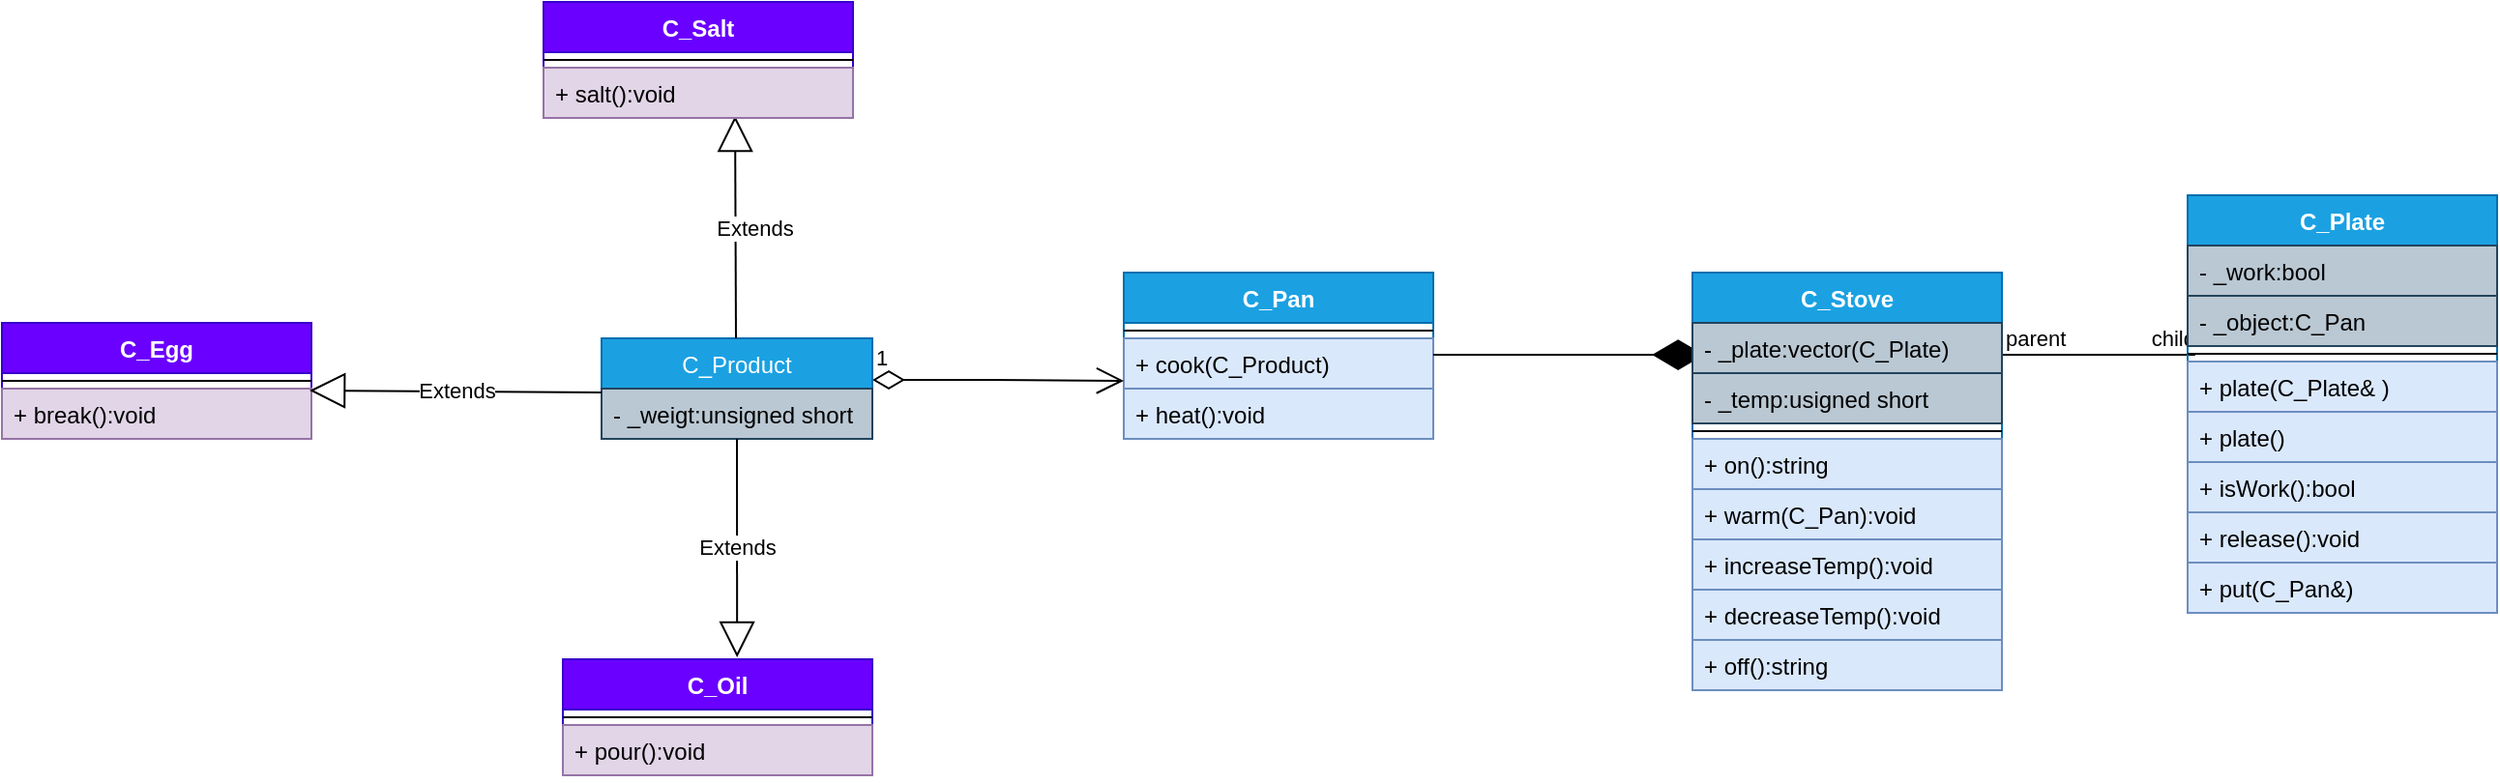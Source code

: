 <mxfile version="15.0.6" type="github">
  <diagram id="_brrXb3UpVeoT-GA5K8P" name="Page-1">
    <mxGraphModel dx="2249" dy="1963" grid="1" gridSize="10" guides="1" tooltips="1" connect="1" arrows="1" fold="1" page="1" pageScale="1" pageWidth="827" pageHeight="1169" math="0" shadow="0">
      <root>
        <mxCell id="0" />
        <mxCell id="1" parent="0" />
        <mxCell id="eyUBqQHgR1UuD9WIrV36-1" value="C_Pan" style="swimlane;fontStyle=1;align=center;verticalAlign=top;childLayout=stackLayout;horizontal=1;startSize=26;horizontalStack=0;resizeParent=1;resizeParentMax=0;resizeLast=0;collapsible=1;marginBottom=0;fillColor=#1ba1e2;strokeColor=#006EAF;fontColor=#ffffff;" vertex="1" parent="1">
          <mxGeometry x="120" y="80" width="160" height="86" as="geometry" />
        </mxCell>
        <mxCell id="eyUBqQHgR1UuD9WIrV36-3" value="" style="line;strokeWidth=1;fillColor=none;align=left;verticalAlign=middle;spacingTop=-1;spacingLeft=3;spacingRight=3;rotatable=0;labelPosition=right;points=[];portConstraint=eastwest;" vertex="1" parent="eyUBqQHgR1UuD9WIrV36-1">
          <mxGeometry y="26" width="160" height="8" as="geometry" />
        </mxCell>
        <mxCell id="eyUBqQHgR1UuD9WIrV36-4" value="+ cook(C_Product)" style="text;strokeColor=#6c8ebf;fillColor=#dae8fc;align=left;verticalAlign=top;spacingLeft=4;spacingRight=4;overflow=hidden;rotatable=0;points=[[0,0.5],[1,0.5]];portConstraint=eastwest;" vertex="1" parent="eyUBqQHgR1UuD9WIrV36-1">
          <mxGeometry y="34" width="160" height="26" as="geometry" />
        </mxCell>
        <mxCell id="eyUBqQHgR1UuD9WIrV36-10" value="+ heat():void" style="text;strokeColor=#6c8ebf;fillColor=#dae8fc;align=left;verticalAlign=top;spacingLeft=4;spacingRight=4;overflow=hidden;rotatable=0;points=[[0,0.5],[1,0.5]];portConstraint=eastwest;" vertex="1" parent="eyUBqQHgR1UuD9WIrV36-1">
          <mxGeometry y="60" width="160" height="26" as="geometry" />
        </mxCell>
        <mxCell id="eyUBqQHgR1UuD9WIrV36-27" value="" style="endArrow=none;html=1;edgeStyle=orthogonalEdgeStyle;" edge="1" parent="1">
          <mxGeometry relative="1" as="geometry">
            <mxPoint x="574" y="122.5" as="sourcePoint" />
            <mxPoint x="674" y="122.5" as="targetPoint" />
          </mxGeometry>
        </mxCell>
        <mxCell id="eyUBqQHgR1UuD9WIrV36-28" value="parent" style="edgeLabel;resizable=0;html=1;align=left;verticalAlign=bottom;" connectable="0" vertex="1" parent="eyUBqQHgR1UuD9WIrV36-27">
          <mxGeometry x="-1" relative="1" as="geometry" />
        </mxCell>
        <mxCell id="eyUBqQHgR1UuD9WIrV36-29" value="child" style="edgeLabel;resizable=0;html=1;align=right;verticalAlign=bottom;" connectable="0" vertex="1" parent="eyUBqQHgR1UuD9WIrV36-27">
          <mxGeometry x="1" relative="1" as="geometry" />
        </mxCell>
        <mxCell id="eyUBqQHgR1UuD9WIrV36-33" value="1" style="endArrow=open;html=1;endSize=12;startArrow=diamondThin;startSize=14;startFill=0;edgeStyle=orthogonalEdgeStyle;align=left;verticalAlign=bottom;" edge="1" parent="1">
          <mxGeometry x="-1" y="3" relative="1" as="geometry">
            <mxPoint x="-10" y="135.5" as="sourcePoint" />
            <mxPoint x="120" y="136" as="targetPoint" />
            <Array as="points">
              <mxPoint x="60" y="135.5" />
            </Array>
          </mxGeometry>
        </mxCell>
        <mxCell id="eyUBqQHgR1UuD9WIrV36-34" value="" style="endArrow=diamondThin;endFill=1;endSize=24;html=1;entryX=0.038;entryY=0.635;entryDx=0;entryDy=0;entryPerimeter=0;" edge="1" parent="1" target="eyUBqQHgR1UuD9WIrV36-26">
          <mxGeometry width="160" relative="1" as="geometry">
            <mxPoint x="280" y="122.5" as="sourcePoint" />
            <mxPoint x="400" y="122.5" as="targetPoint" />
          </mxGeometry>
        </mxCell>
        <mxCell id="eyUBqQHgR1UuD9WIrV36-16" value="C_Stove" style="swimlane;fontStyle=1;align=center;verticalAlign=top;childLayout=stackLayout;horizontal=1;startSize=26;horizontalStack=0;resizeParent=1;resizeParentMax=0;resizeLast=0;collapsible=1;marginBottom=0;fillColor=#1ba1e2;strokeColor=#006EAF;fontColor=#ffffff;" vertex="1" parent="1">
          <mxGeometry x="414" y="80" width="160" height="216" as="geometry" />
        </mxCell>
        <mxCell id="eyUBqQHgR1UuD9WIrV36-26" value="- _plate:vector(C_Plate)" style="text;strokeColor=#23445d;fillColor=#bac8d3;align=left;verticalAlign=top;spacingLeft=4;spacingRight=4;overflow=hidden;rotatable=0;points=[[0,0.5],[1,0.5]];portConstraint=eastwest;" vertex="1" parent="eyUBqQHgR1UuD9WIrV36-16">
          <mxGeometry y="26" width="160" height="26" as="geometry" />
        </mxCell>
        <mxCell id="eyUBqQHgR1UuD9WIrV36-37" value="- _temp:usigned short" style="text;strokeColor=#23445d;fillColor=#bac8d3;align=left;verticalAlign=top;spacingLeft=4;spacingRight=4;overflow=hidden;rotatable=0;points=[[0,0.5],[1,0.5]];portConstraint=eastwest;" vertex="1" parent="eyUBqQHgR1UuD9WIrV36-16">
          <mxGeometry y="52" width="160" height="26" as="geometry" />
        </mxCell>
        <mxCell id="eyUBqQHgR1UuD9WIrV36-18" value="" style="line;strokeWidth=1;fillColor=none;align=left;verticalAlign=middle;spacingTop=-1;spacingLeft=3;spacingRight=3;rotatable=0;labelPosition=right;points=[];portConstraint=eastwest;" vertex="1" parent="eyUBqQHgR1UuD9WIrV36-16">
          <mxGeometry y="78" width="160" height="8" as="geometry" />
        </mxCell>
        <mxCell id="eyUBqQHgR1UuD9WIrV36-19" value="+ on():string" style="text;strokeColor=#6c8ebf;fillColor=#dae8fc;align=left;verticalAlign=top;spacingLeft=4;spacingRight=4;overflow=hidden;rotatable=0;points=[[0,0.5],[1,0.5]];portConstraint=eastwest;" vertex="1" parent="eyUBqQHgR1UuD9WIrV36-16">
          <mxGeometry y="86" width="160" height="26" as="geometry" />
        </mxCell>
        <mxCell id="eyUBqQHgR1UuD9WIrV36-32" value="+ warm(C_Pan):void" style="text;strokeColor=#6c8ebf;fillColor=#dae8fc;align=left;verticalAlign=top;spacingLeft=4;spacingRight=4;overflow=hidden;rotatable=0;points=[[0,0.5],[1,0.5]];portConstraint=eastwest;" vertex="1" parent="eyUBqQHgR1UuD9WIrV36-16">
          <mxGeometry y="112" width="160" height="26" as="geometry" />
        </mxCell>
        <mxCell id="eyUBqQHgR1UuD9WIrV36-38" value="+ increaseTemp():void" style="text;strokeColor=#6c8ebf;fillColor=#dae8fc;align=left;verticalAlign=top;spacingLeft=4;spacingRight=4;overflow=hidden;rotatable=0;points=[[0,0.5],[1,0.5]];portConstraint=eastwest;" vertex="1" parent="eyUBqQHgR1UuD9WIrV36-16">
          <mxGeometry y="138" width="160" height="26" as="geometry" />
        </mxCell>
        <mxCell id="eyUBqQHgR1UuD9WIrV36-39" value="+ decreaseTemp():void" style="text;strokeColor=#6c8ebf;fillColor=#dae8fc;align=left;verticalAlign=top;spacingLeft=4;spacingRight=4;overflow=hidden;rotatable=0;points=[[0,0.5],[1,0.5]];portConstraint=eastwest;" vertex="1" parent="eyUBqQHgR1UuD9WIrV36-16">
          <mxGeometry y="164" width="160" height="26" as="geometry" />
        </mxCell>
        <mxCell id="eyUBqQHgR1UuD9WIrV36-20" value="+ off():string" style="text;strokeColor=#6c8ebf;fillColor=#dae8fc;align=left;verticalAlign=top;spacingLeft=4;spacingRight=4;overflow=hidden;rotatable=0;points=[[0,0.5],[1,0.5]];portConstraint=eastwest;" vertex="1" parent="eyUBqQHgR1UuD9WIrV36-16">
          <mxGeometry y="190" width="160" height="26" as="geometry" />
        </mxCell>
        <mxCell id="eyUBqQHgR1UuD9WIrV36-41" value="C_Product" style="swimlane;fontStyle=0;childLayout=stackLayout;horizontal=1;startSize=26;fillColor=#1ba1e2;horizontalStack=0;resizeParent=1;resizeParentMax=0;resizeLast=0;collapsible=1;marginBottom=0;strokeColor=#006EAF;fontColor=#ffffff;" vertex="1" parent="1">
          <mxGeometry x="-150" y="114" width="140" height="52" as="geometry" />
        </mxCell>
        <mxCell id="eyUBqQHgR1UuD9WIrV36-56" value="Extends" style="endArrow=block;endSize=16;endFill=0;html=1;entryX=0.619;entryY=0.962;entryDx=0;entryDy=0;entryPerimeter=0;" edge="1" parent="eyUBqQHgR1UuD9WIrV36-41" target="eyUBqQHgR1UuD9WIrV36-51">
          <mxGeometry x="-0.009" y="-10" width="160" relative="1" as="geometry">
            <mxPoint x="69.5" as="sourcePoint" />
            <mxPoint x="69.58" y="112.98" as="targetPoint" />
            <mxPoint as="offset" />
          </mxGeometry>
        </mxCell>
        <mxCell id="eyUBqQHgR1UuD9WIrV36-42" value="- _weigt:unsigned short" style="text;strokeColor=#23445d;fillColor=#bac8d3;align=left;verticalAlign=top;spacingLeft=4;spacingRight=4;overflow=hidden;rotatable=0;points=[[0,0.5],[1,0.5]];portConstraint=eastwest;" vertex="1" parent="eyUBqQHgR1UuD9WIrV36-41">
          <mxGeometry y="26" width="140" height="26" as="geometry" />
        </mxCell>
        <mxCell id="eyUBqQHgR1UuD9WIrV36-45" value="C_Oil" style="swimlane;fontStyle=1;align=center;verticalAlign=top;childLayout=stackLayout;horizontal=1;startSize=26;horizontalStack=0;resizeParent=1;resizeParentMax=0;resizeLast=0;collapsible=1;marginBottom=0;fillColor=#6a00ff;strokeColor=#3700CC;fontColor=#ffffff;" vertex="1" parent="1">
          <mxGeometry x="-170" y="280" width="160" height="60" as="geometry" />
        </mxCell>
        <mxCell id="eyUBqQHgR1UuD9WIrV36-47" value="" style="line;strokeWidth=1;fillColor=none;align=left;verticalAlign=middle;spacingTop=-1;spacingLeft=3;spacingRight=3;rotatable=0;labelPosition=right;points=[];portConstraint=eastwest;" vertex="1" parent="eyUBqQHgR1UuD9WIrV36-45">
          <mxGeometry y="26" width="160" height="8" as="geometry" />
        </mxCell>
        <mxCell id="eyUBqQHgR1UuD9WIrV36-48" value="+ pour():void" style="text;strokeColor=#9673a6;fillColor=#e1d5e7;align=left;verticalAlign=top;spacingLeft=4;spacingRight=4;overflow=hidden;rotatable=0;points=[[0,0.5],[1,0.5]];portConstraint=eastwest;" vertex="1" parent="eyUBqQHgR1UuD9WIrV36-45">
          <mxGeometry y="34" width="160" height="26" as="geometry" />
        </mxCell>
        <mxCell id="eyUBqQHgR1UuD9WIrV36-49" value="C_Salt" style="swimlane;fontStyle=1;align=center;verticalAlign=top;childLayout=stackLayout;horizontal=1;startSize=26;horizontalStack=0;resizeParent=1;resizeParentMax=0;resizeLast=0;collapsible=1;marginBottom=0;fillColor=#6a00ff;strokeColor=#3700CC;fontColor=#ffffff;" vertex="1" parent="1">
          <mxGeometry x="-180" y="-60" width="160" height="60" as="geometry" />
        </mxCell>
        <mxCell id="eyUBqQHgR1UuD9WIrV36-50" value="" style="line;strokeWidth=1;fillColor=none;align=left;verticalAlign=middle;spacingTop=-1;spacingLeft=3;spacingRight=3;rotatable=0;labelPosition=right;points=[];portConstraint=eastwest;" vertex="1" parent="eyUBqQHgR1UuD9WIrV36-49">
          <mxGeometry y="26" width="160" height="8" as="geometry" />
        </mxCell>
        <mxCell id="eyUBqQHgR1UuD9WIrV36-51" value="+ salt():void" style="text;strokeColor=#9673a6;fillColor=#e1d5e7;align=left;verticalAlign=top;spacingLeft=4;spacingRight=4;overflow=hidden;rotatable=0;points=[[0,0.5],[1,0.5]];portConstraint=eastwest;" vertex="1" parent="eyUBqQHgR1UuD9WIrV36-49">
          <mxGeometry y="34" width="160" height="26" as="geometry" />
        </mxCell>
        <mxCell id="eyUBqQHgR1UuD9WIrV36-52" value="C_Egg" style="swimlane;fontStyle=1;align=center;verticalAlign=top;childLayout=stackLayout;horizontal=1;startSize=26;horizontalStack=0;resizeParent=1;resizeParentMax=0;resizeLast=0;collapsible=1;marginBottom=0;fillColor=#6a00ff;strokeColor=#3700CC;fontColor=#ffffff;" vertex="1" parent="1">
          <mxGeometry x="-460" y="106" width="160" height="60" as="geometry" />
        </mxCell>
        <mxCell id="eyUBqQHgR1UuD9WIrV36-53" value="" style="line;strokeWidth=1;fillColor=none;align=left;verticalAlign=middle;spacingTop=-1;spacingLeft=3;spacingRight=3;rotatable=0;labelPosition=right;points=[];portConstraint=eastwest;" vertex="1" parent="eyUBqQHgR1UuD9WIrV36-52">
          <mxGeometry y="26" width="160" height="8" as="geometry" />
        </mxCell>
        <mxCell id="eyUBqQHgR1UuD9WIrV36-54" value="+ break():void" style="text;strokeColor=#9673a6;fillColor=#e1d5e7;align=left;verticalAlign=top;spacingLeft=4;spacingRight=4;overflow=hidden;rotatable=0;points=[[0,0.5],[1,0.5]];portConstraint=eastwest;" vertex="1" parent="eyUBqQHgR1UuD9WIrV36-52">
          <mxGeometry y="34" width="160" height="26" as="geometry" />
        </mxCell>
        <mxCell id="eyUBqQHgR1UuD9WIrV36-55" value="Extends" style="endArrow=block;endSize=16;endFill=0;html=1;entryX=0.563;entryY=-0.017;entryDx=0;entryDy=0;entryPerimeter=0;" edge="1" parent="1" target="eyUBqQHgR1UuD9WIrV36-45">
          <mxGeometry width="160" relative="1" as="geometry">
            <mxPoint x="-80" y="166" as="sourcePoint" />
            <mxPoint x="80" y="166" as="targetPoint" />
          </mxGeometry>
        </mxCell>
        <mxCell id="eyUBqQHgR1UuD9WIrV36-57" value="Extends" style="endArrow=block;endSize=16;endFill=0;html=1;entryX=0.994;entryY=0.038;entryDx=0;entryDy=0;entryPerimeter=0;" edge="1" parent="1" target="eyUBqQHgR1UuD9WIrV36-54">
          <mxGeometry width="160" relative="1" as="geometry">
            <mxPoint x="-150" y="142" as="sourcePoint" />
            <mxPoint x="-149.92" y="254.98" as="targetPoint" />
          </mxGeometry>
        </mxCell>
        <mxCell id="eyUBqQHgR1UuD9WIrV36-58" value="C_Plate" style="swimlane;fontStyle=1;align=center;verticalAlign=top;childLayout=stackLayout;horizontal=1;startSize=26;horizontalStack=0;resizeParent=1;resizeParentMax=0;resizeLast=0;collapsible=1;marginBottom=0;fillColor=#1ba1e2;strokeColor=#006EAF;fontColor=#ffffff;" vertex="1" parent="1">
          <mxGeometry x="670" y="40" width="160" height="216" as="geometry" />
        </mxCell>
        <mxCell id="eyUBqQHgR1UuD9WIrV36-59" value="- _work:bool" style="text;strokeColor=#23445d;fillColor=#bac8d3;align=left;verticalAlign=top;spacingLeft=4;spacingRight=4;overflow=hidden;rotatable=0;points=[[0,0.5],[1,0.5]];portConstraint=eastwest;" vertex="1" parent="eyUBqQHgR1UuD9WIrV36-58">
          <mxGeometry y="26" width="160" height="26" as="geometry" />
        </mxCell>
        <mxCell id="eyUBqQHgR1UuD9WIrV36-62" value="- _object:C_Pan" style="text;strokeColor=#23445d;fillColor=#bac8d3;align=left;verticalAlign=top;spacingLeft=4;spacingRight=4;overflow=hidden;rotatable=0;points=[[0,0.5],[1,0.5]];portConstraint=eastwest;" vertex="1" parent="eyUBqQHgR1UuD9WIrV36-58">
          <mxGeometry y="52" width="160" height="26" as="geometry" />
        </mxCell>
        <mxCell id="eyUBqQHgR1UuD9WIrV36-60" value="" style="line;strokeWidth=1;fillColor=none;align=left;verticalAlign=middle;spacingTop=-1;spacingLeft=3;spacingRight=3;rotatable=0;labelPosition=right;points=[];portConstraint=eastwest;" vertex="1" parent="eyUBqQHgR1UuD9WIrV36-58">
          <mxGeometry y="78" width="160" height="8" as="geometry" />
        </mxCell>
        <mxCell id="eyUBqQHgR1UuD9WIrV36-61" value="+ plate(C_Plate&amp; )" style="text;strokeColor=#6c8ebf;fillColor=#dae8fc;align=left;verticalAlign=top;spacingLeft=4;spacingRight=4;overflow=hidden;rotatable=0;points=[[0,0.5],[1,0.5]];portConstraint=eastwest;" vertex="1" parent="eyUBqQHgR1UuD9WIrV36-58">
          <mxGeometry y="86" width="160" height="26" as="geometry" />
        </mxCell>
        <mxCell id="eyUBqQHgR1UuD9WIrV36-63" value="+ plate()" style="text;strokeColor=#6c8ebf;fillColor=#dae8fc;align=left;verticalAlign=top;spacingLeft=4;spacingRight=4;overflow=hidden;rotatable=0;points=[[0,0.5],[1,0.5]];portConstraint=eastwest;" vertex="1" parent="eyUBqQHgR1UuD9WIrV36-58">
          <mxGeometry y="112" width="160" height="26" as="geometry" />
        </mxCell>
        <mxCell id="eyUBqQHgR1UuD9WIrV36-65" value="+ isWork():bool" style="text;strokeColor=#6c8ebf;fillColor=#dae8fc;align=left;verticalAlign=top;spacingLeft=4;spacingRight=4;overflow=hidden;rotatable=0;points=[[0,0.5],[1,0.5]];portConstraint=eastwest;" vertex="1" parent="eyUBqQHgR1UuD9WIrV36-58">
          <mxGeometry y="138" width="160" height="26" as="geometry" />
        </mxCell>
        <mxCell id="eyUBqQHgR1UuD9WIrV36-64" value="+ release():void" style="text;strokeColor=#6c8ebf;fillColor=#dae8fc;align=left;verticalAlign=top;spacingLeft=4;spacingRight=4;overflow=hidden;rotatable=0;points=[[0,0.5],[1,0.5]];portConstraint=eastwest;" vertex="1" parent="eyUBqQHgR1UuD9WIrV36-58">
          <mxGeometry y="164" width="160" height="26" as="geometry" />
        </mxCell>
        <mxCell id="eyUBqQHgR1UuD9WIrV36-67" value="+ put(C_Pan&amp;)" style="text;strokeColor=#6c8ebf;fillColor=#dae8fc;align=left;verticalAlign=top;spacingLeft=4;spacingRight=4;overflow=hidden;rotatable=0;points=[[0,0.5],[1,0.5]];portConstraint=eastwest;" vertex="1" parent="eyUBqQHgR1UuD9WIrV36-58">
          <mxGeometry y="190" width="160" height="26" as="geometry" />
        </mxCell>
      </root>
    </mxGraphModel>
  </diagram>
</mxfile>
